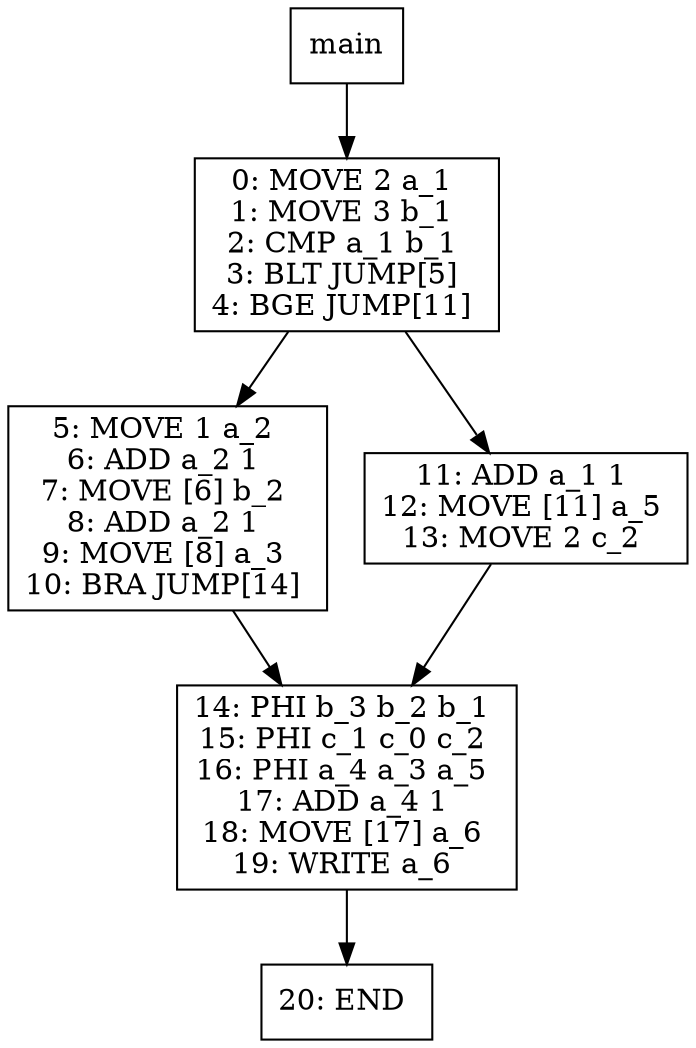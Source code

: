 digraph test012 {
node [shape=box]
1[label="main"]
1 -> 3
3[label="0: MOVE 2 a_1 
1: MOVE 3 b_1 
2: CMP a_1 b_1 
3: BLT JUMP[5] 
4: BGE JUMP[11] 
"]
3 -> 7
7[label="5: MOVE 1 a_2 
6: ADD a_2 1 
7: MOVE [6] b_2 
8: ADD a_2 1 
9: MOVE [8] a_3 
10: BRA JUMP[14] 
"]
7 -> 6
6[label="14: PHI b_3 b_2 b_1 
15: PHI c_1 c_0 c_2 
16: PHI a_4 a_3 a_5 
17: ADD a_4 1 
18: MOVE [17] a_6 
19: WRITE a_6 
"]
6 -> 14
14[label="20: END 
"]
3 -> 10
10[label="11: ADD a_1 1 
12: MOVE [11] a_5 
13: MOVE 2 c_2 
"]
10 -> 6
}
